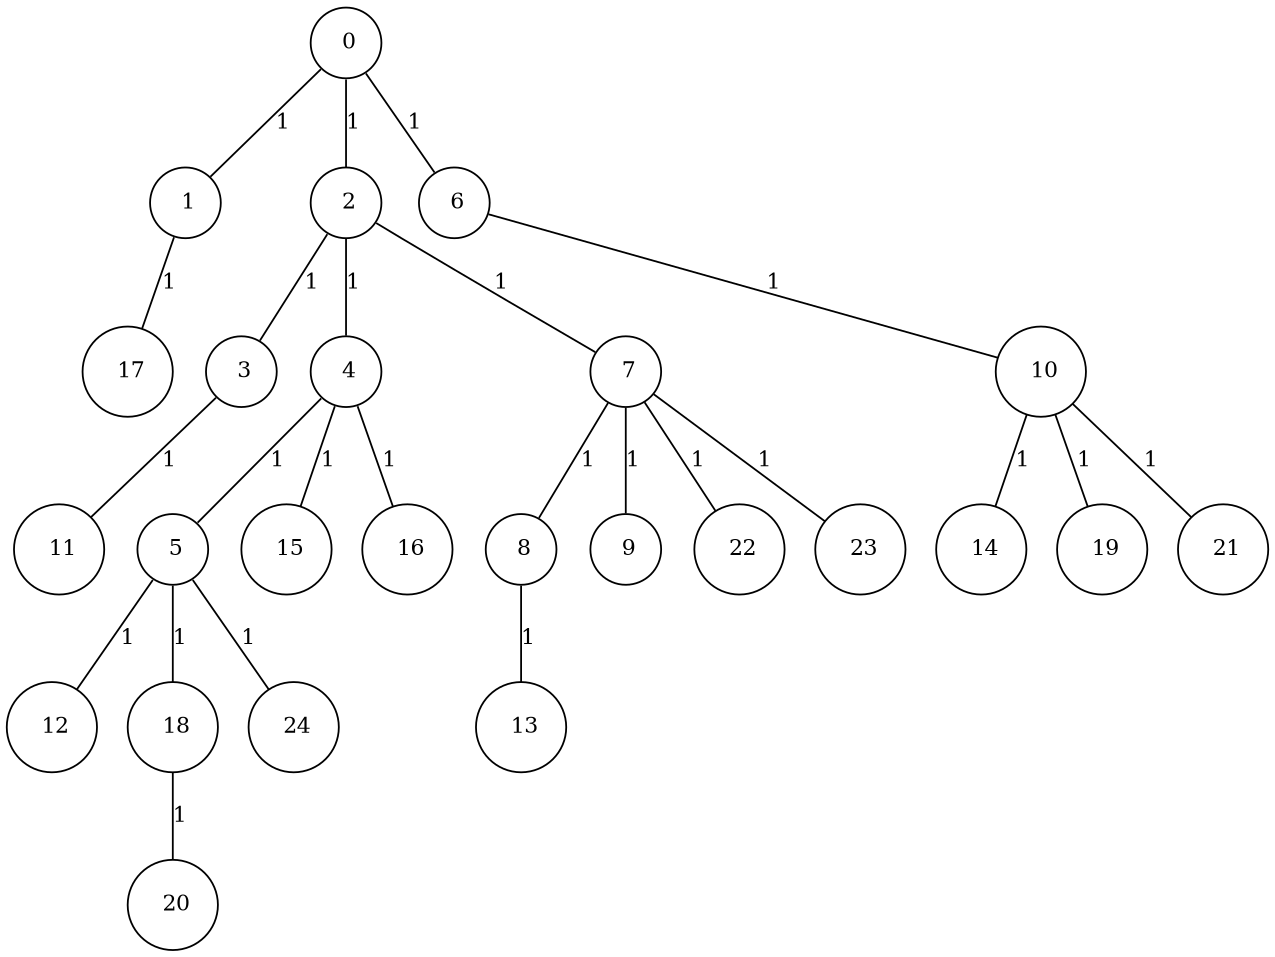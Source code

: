 graph G {
size="8.5,11;"
ratio = "expand;"
fixedsize="true;"
overlap="scale;"
node[shape=circle,width=.12,hight=.12,fontsize=12]
edge[fontsize=12]

0[label=" 0" color=black, pos="0.32487535,2.8296507!"];
1[label=" 1" color=black, pos="0.168223,2.3544793!"];
2[label=" 2" color=black, pos="2.5877563,1.5691104!"];
3[label=" 3" color=black, pos="0.50430298,1.3176647!"];
4[label=" 4" color=black, pos="2.0476436,2.9425684!"];
5[label=" 5" color=black, pos="1.575811,2.251435!"];
6[label=" 6" color=black, pos="0.87797483,2.8874204!"];
7[label=" 7" color=black, pos="1.3060419,0.42572753!"];
8[label=" 8" color=black, pos="0.87779841,2.7131202!"];
9[label=" 9" color=black, pos="1.3052703,2.8571742!"];
10[label=" 10" color=black, pos="2.4137702,1.5030442!"];
11[label=" 11" color=black, pos="1.4485014,1.0407271!"];
12[label=" 12" color=black, pos="1.8165001,0.34125423!"];
13[label=" 13" color=black, pos="2.4520272,0.089239914!"];
14[label=" 14" color=black, pos="1.9590264,1.0051525!"];
15[label=" 15" color=black, pos="1.0003684,1.8959855!"];
16[label=" 16" color=black, pos="1.6862583,1.9241883!"];
17[label=" 17" color=black, pos="2.6767052,1.8845551!"];
18[label=" 18" color=black, pos="2.2076472,1.0085485!"];
19[label=" 19" color=black, pos="1.2083082,1.1522936!"];
20[label=" 20" color=black, pos="0.032571134,1.4171194!"];
21[label=" 21" color=black, pos="2.0862371,1.8146004!"];
22[label=" 22" color=black, pos="1.4830197,2.3103317!"];
23[label=" 23" color=black, pos="2.2506329,1.361555!"];
24[label=" 24" color=black, pos="0.81542286,1.9284198!"];
0--1[label="1"]
0--2[label="1"]
0--6[label="1"]
1--17[label="1"]
2--3[label="1"]
2--4[label="1"]
2--7[label="1"]
3--11[label="1"]
4--5[label="1"]
4--15[label="1"]
4--16[label="1"]
5--12[label="1"]
5--18[label="1"]
5--24[label="1"]
6--10[label="1"]
7--8[label="1"]
7--9[label="1"]
7--22[label="1"]
7--23[label="1"]
8--13[label="1"]
10--14[label="1"]
10--19[label="1"]
10--21[label="1"]
18--20[label="1"]

}
